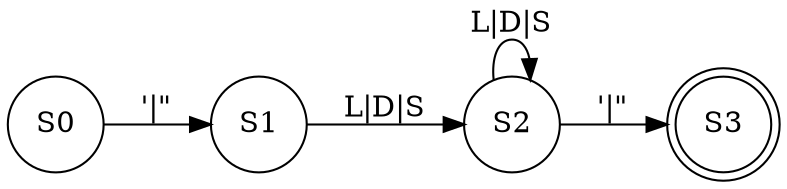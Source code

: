 digraph finite_state_machine {
	rankdir=LR;
node [shape = doublecircle]; S3;
node [shape = circle];
S0->S1 [label = "\'|\""]; 
S1-> S2 [label= "L|D|S"];
S2-> S2 [label= "L|D|S"];
S2-> S3 [label= "\'|\""];

}
